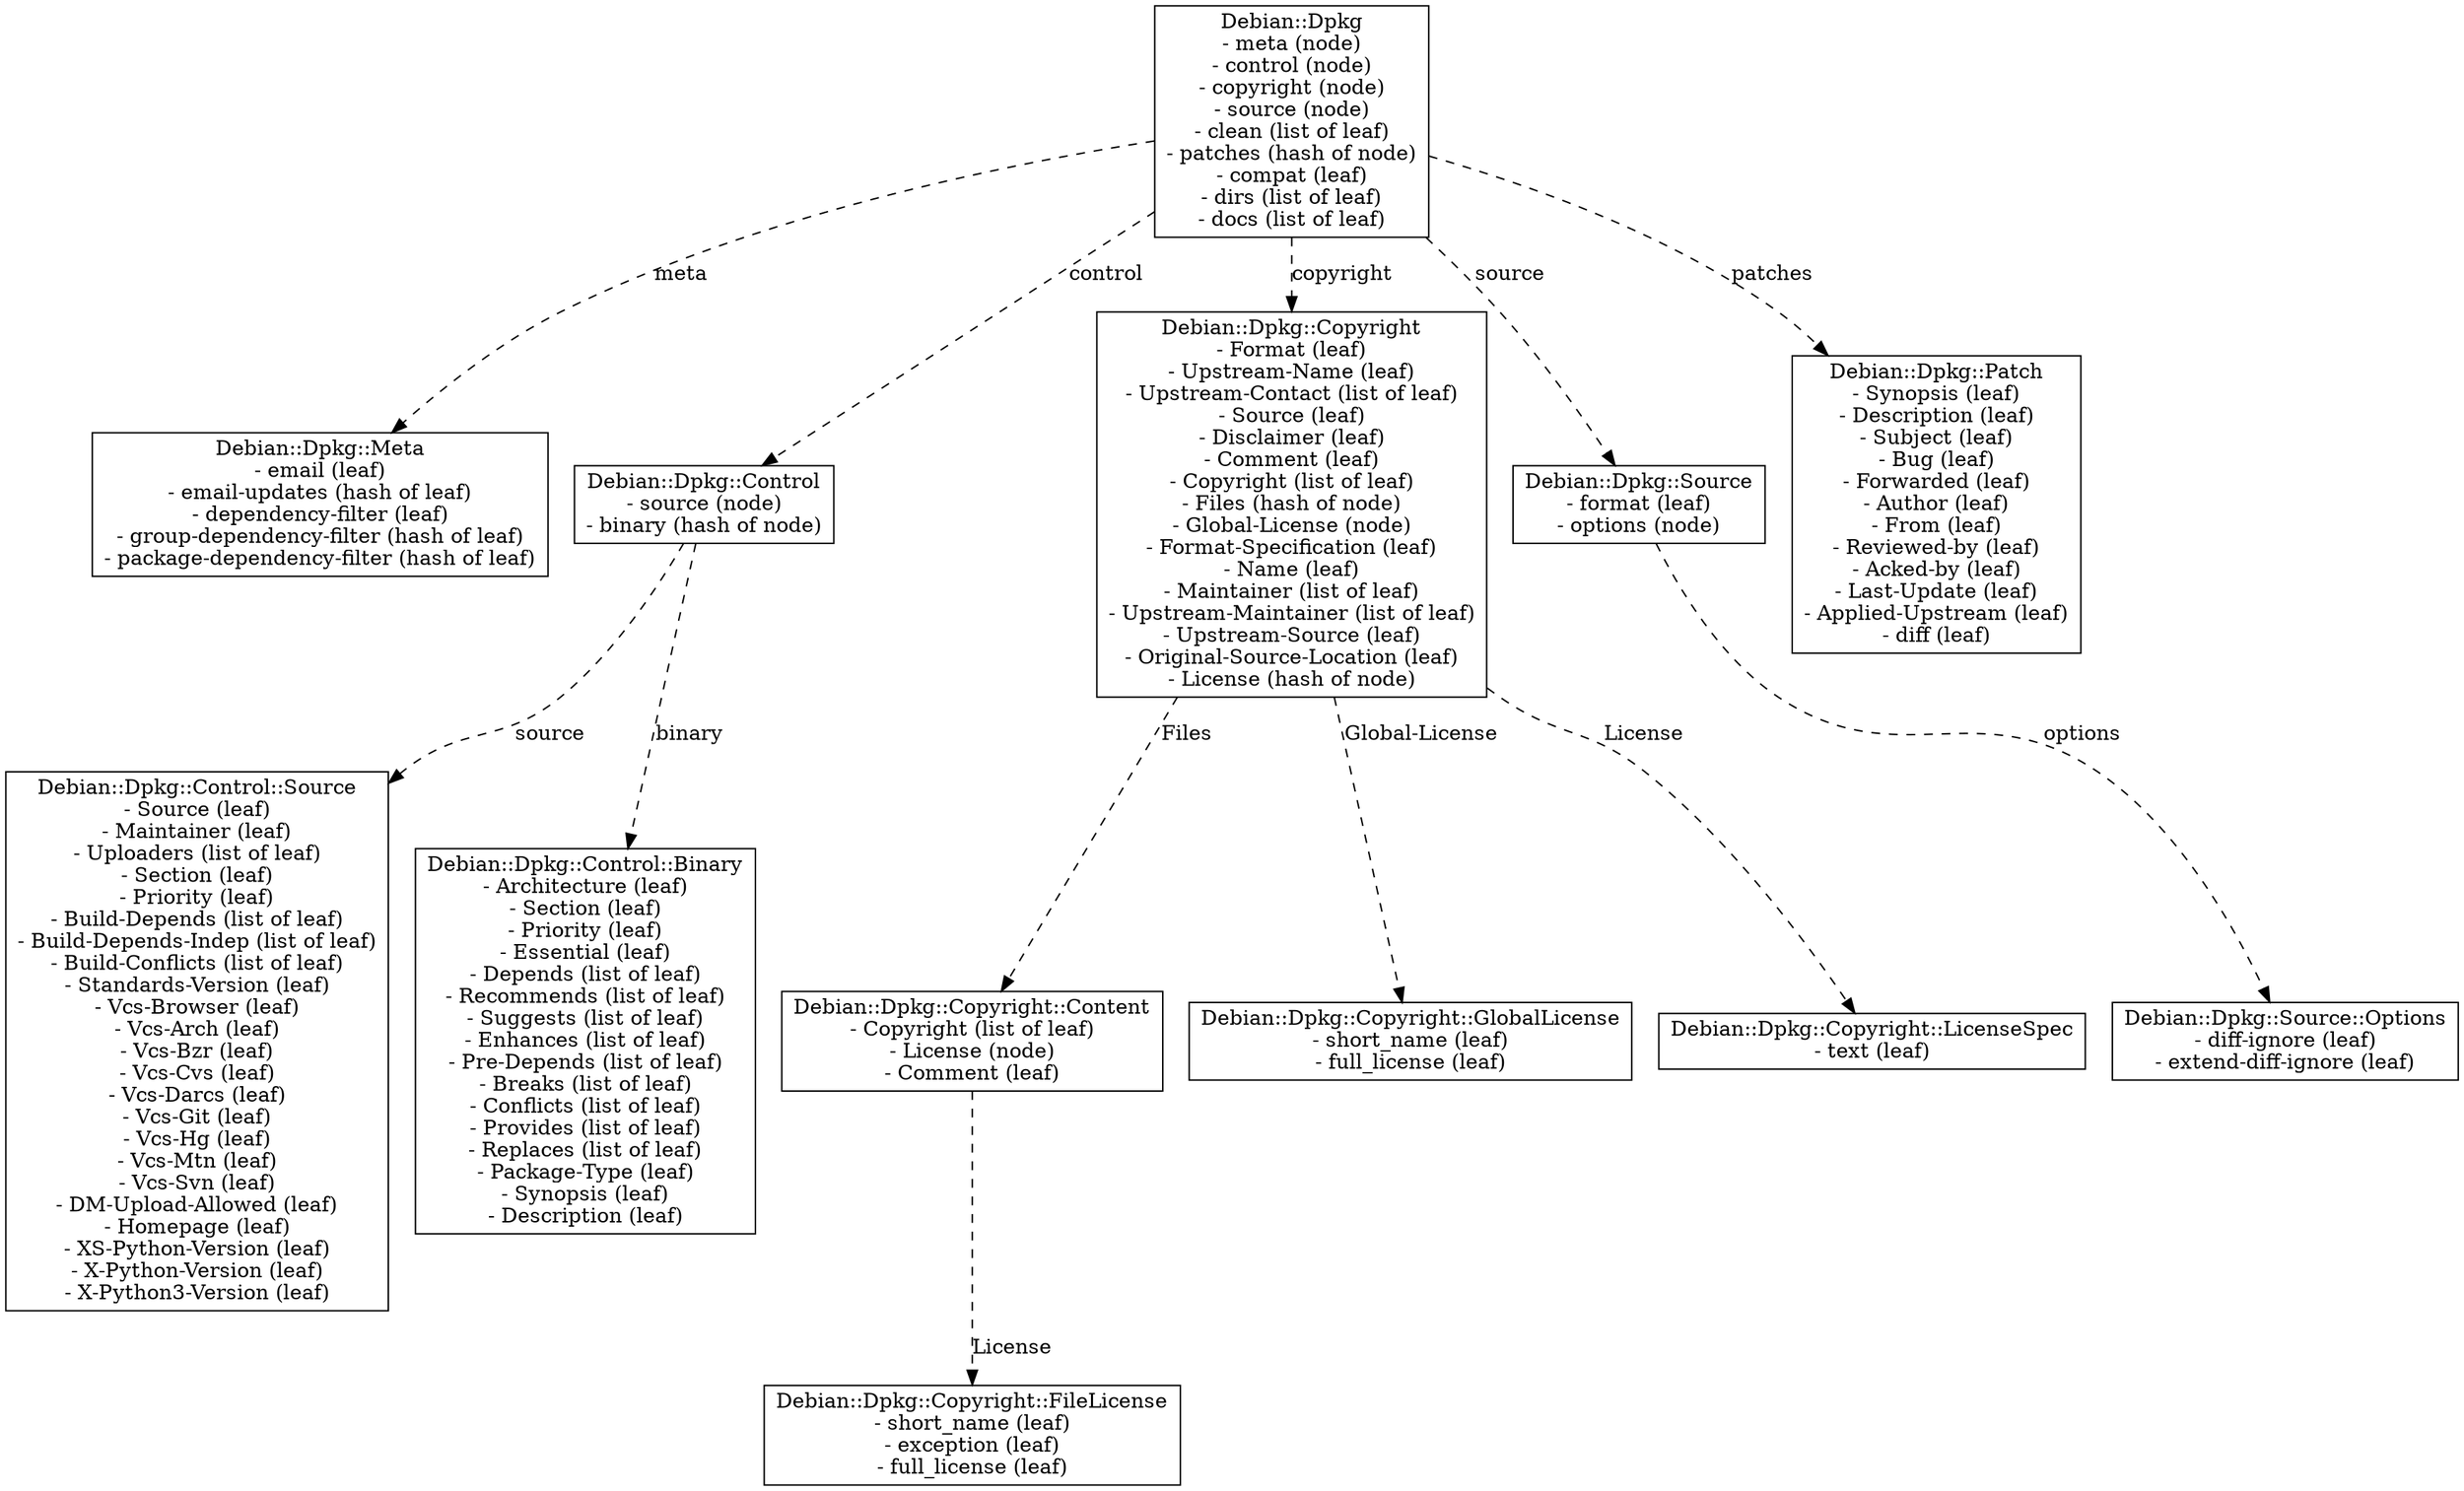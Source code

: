 digraph model {
Debian__Dpkg [shape=box label="Debian::Dpkg\n- meta (node)\n- control (node)\n- copyright (node)\n- source (node)\n- clean (list of leaf)\n- patches (hash of node)\n- compat (leaf)\n- dirs (list of leaf)\n- docs (list of leaf)\n"];
Debian__Dpkg -> Debian__Dpkg__Meta [ style=dashed, label="meta" ];
Debian__Dpkg -> Debian__Dpkg__Control [ style=dashed, label="control" ];
Debian__Dpkg -> Debian__Dpkg__Copyright [ style=dashed, label="copyright" ];
Debian__Dpkg -> Debian__Dpkg__Source [ style=dashed, label="source" ];
Debian__Dpkg -> Debian__Dpkg__Patch [ style=dashed, label="patches" ];

Debian__Dpkg__Control [shape=box label="Debian::Dpkg::Control\n- source (node)\n- binary (hash of node)\n"];
Debian__Dpkg__Control -> Debian__Dpkg__Control__Source [ style=dashed, label="source" ];
Debian__Dpkg__Control -> Debian__Dpkg__Control__Binary [ style=dashed, label="binary" ];

Debian__Dpkg__Control__Binary [shape=box label="Debian::Dpkg::Control::Binary\n- Architecture (leaf)\n- Section (leaf)\n- Priority (leaf)\n- Essential (leaf)\n- Depends (list of leaf)\n- Recommends (list of leaf)\n- Suggests (list of leaf)\n- Enhances (list of leaf)\n- Pre-Depends (list of leaf)\n- Breaks (list of leaf)\n- Conflicts (list of leaf)\n- Provides (list of leaf)\n- Replaces (list of leaf)\n- Package-Type (leaf)\n- Synopsis (leaf)\n- Description (leaf)\n"];

Debian__Dpkg__Control__Source [shape=box label="Debian::Dpkg::Control::Source\n- Source (leaf)\n- Maintainer (leaf)\n- Uploaders (list of leaf)\n- Section (leaf)\n- Priority (leaf)\n- Build-Depends (list of leaf)\n- Build-Depends-Indep (list of leaf)\n- Build-Conflicts (list of leaf)\n- Standards-Version (leaf)\n- Vcs-Browser (leaf)\n- Vcs-Arch (leaf)\n- Vcs-Bzr (leaf)\n- Vcs-Cvs (leaf)\n- Vcs-Darcs (leaf)\n- Vcs-Git (leaf)\n- Vcs-Hg (leaf)\n- Vcs-Mtn (leaf)\n- Vcs-Svn (leaf)\n- DM-Upload-Allowed (leaf)\n- Homepage (leaf)\n- XS-Python-Version (leaf)\n- X-Python-Version (leaf)\n- X-Python3-Version (leaf)\n"];

Debian__Dpkg__Copyright [shape=box label="Debian::Dpkg::Copyright\n- Format (leaf)\n- Upstream-Name (leaf)\n- Upstream-Contact (list of leaf)\n- Source (leaf)\n- Disclaimer (leaf)\n- Comment (leaf)\n- Copyright (list of leaf)\n- Files (hash of node)\n- Global-License (node)\n- Format-Specification (leaf)\n- Name (leaf)\n- Maintainer (list of leaf)\n- Upstream-Maintainer (list of leaf)\n- Upstream-Source (leaf)\n- Original-Source-Location (leaf)\n- License (hash of node)\n"];
Debian__Dpkg__Copyright -> Debian__Dpkg__Copyright__Content [ style=dashed, label="Files" ];
Debian__Dpkg__Copyright -> Debian__Dpkg__Copyright__GlobalLicense [ style=dashed, label="Global-License" ];
Debian__Dpkg__Copyright -> Debian__Dpkg__Copyright__LicenseSpec [ style=dashed, label="License" ];

Debian__Dpkg__Copyright__Content [shape=box label="Debian::Dpkg::Copyright::Content\n- Copyright (list of leaf)\n- License (node)\n- Comment (leaf)\n"];
Debian__Dpkg__Copyright__Content -> Debian__Dpkg__Copyright__FileLicense [ style=dashed, label="License" ];

Debian__Dpkg__Copyright__FileLicense [shape=box label="Debian::Dpkg::Copyright::FileLicense\n- short_name (leaf)\n- exception (leaf)\n- full_license (leaf)\n"];

Debian__Dpkg__Copyright__GlobalLicense [shape=box label="Debian::Dpkg::Copyright::GlobalLicense\n- short_name (leaf)\n- full_license (leaf)\n"];

Debian__Dpkg__Copyright__LicenseSpec [shape=box label="Debian::Dpkg::Copyright::LicenseSpec\n- text (leaf)\n"];

Debian__Dpkg__Meta [shape=box label="Debian::Dpkg::Meta\n- email (leaf)\n- email-updates (hash of leaf)\n- dependency-filter (leaf)\n- group-dependency-filter (hash of leaf)\n- package-dependency-filter (hash of leaf)\n"];

Debian__Dpkg__Patch [shape=box label="Debian::Dpkg::Patch\n- Synopsis (leaf)\n- Description (leaf)\n- Subject (leaf)\n- Bug (leaf)\n- Forwarded (leaf)\n- Author (leaf)\n- From (leaf)\n- Reviewed-by (leaf)\n- Acked-by (leaf)\n- Last-Update (leaf)\n- Applied-Upstream (leaf)\n- diff (leaf)\n"];

Debian__Dpkg__Source [shape=box label="Debian::Dpkg::Source\n- format (leaf)\n- options (node)\n"];
Debian__Dpkg__Source -> Debian__Dpkg__Source__Options [ style=dashed, label="options" ];

Debian__Dpkg__Source__Options [shape=box label="Debian::Dpkg::Source::Options\n- diff-ignore (leaf)\n- extend-diff-ignore (leaf)\n"];

}
